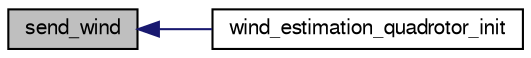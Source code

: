 digraph "send_wind"
{
  edge [fontname="FreeSans",fontsize="10",labelfontname="FreeSans",labelfontsize="10"];
  node [fontname="FreeSans",fontsize="10",shape=record];
  rankdir="LR";
  Node1 [label="send_wind",height=0.2,width=0.4,color="black", fillcolor="grey75", style="filled", fontcolor="black"];
  Node1 -> Node2 [dir="back",color="midnightblue",fontsize="10",style="solid",fontname="FreeSans"];
  Node2 [label="wind_estimation_quadrotor_init",height=0.2,width=0.4,color="black", fillcolor="white", style="filled",URL="$wind__estimation__quadrotor_8h.html#a677f6eb1e2c4f6f4593a141057831f66"];
}
